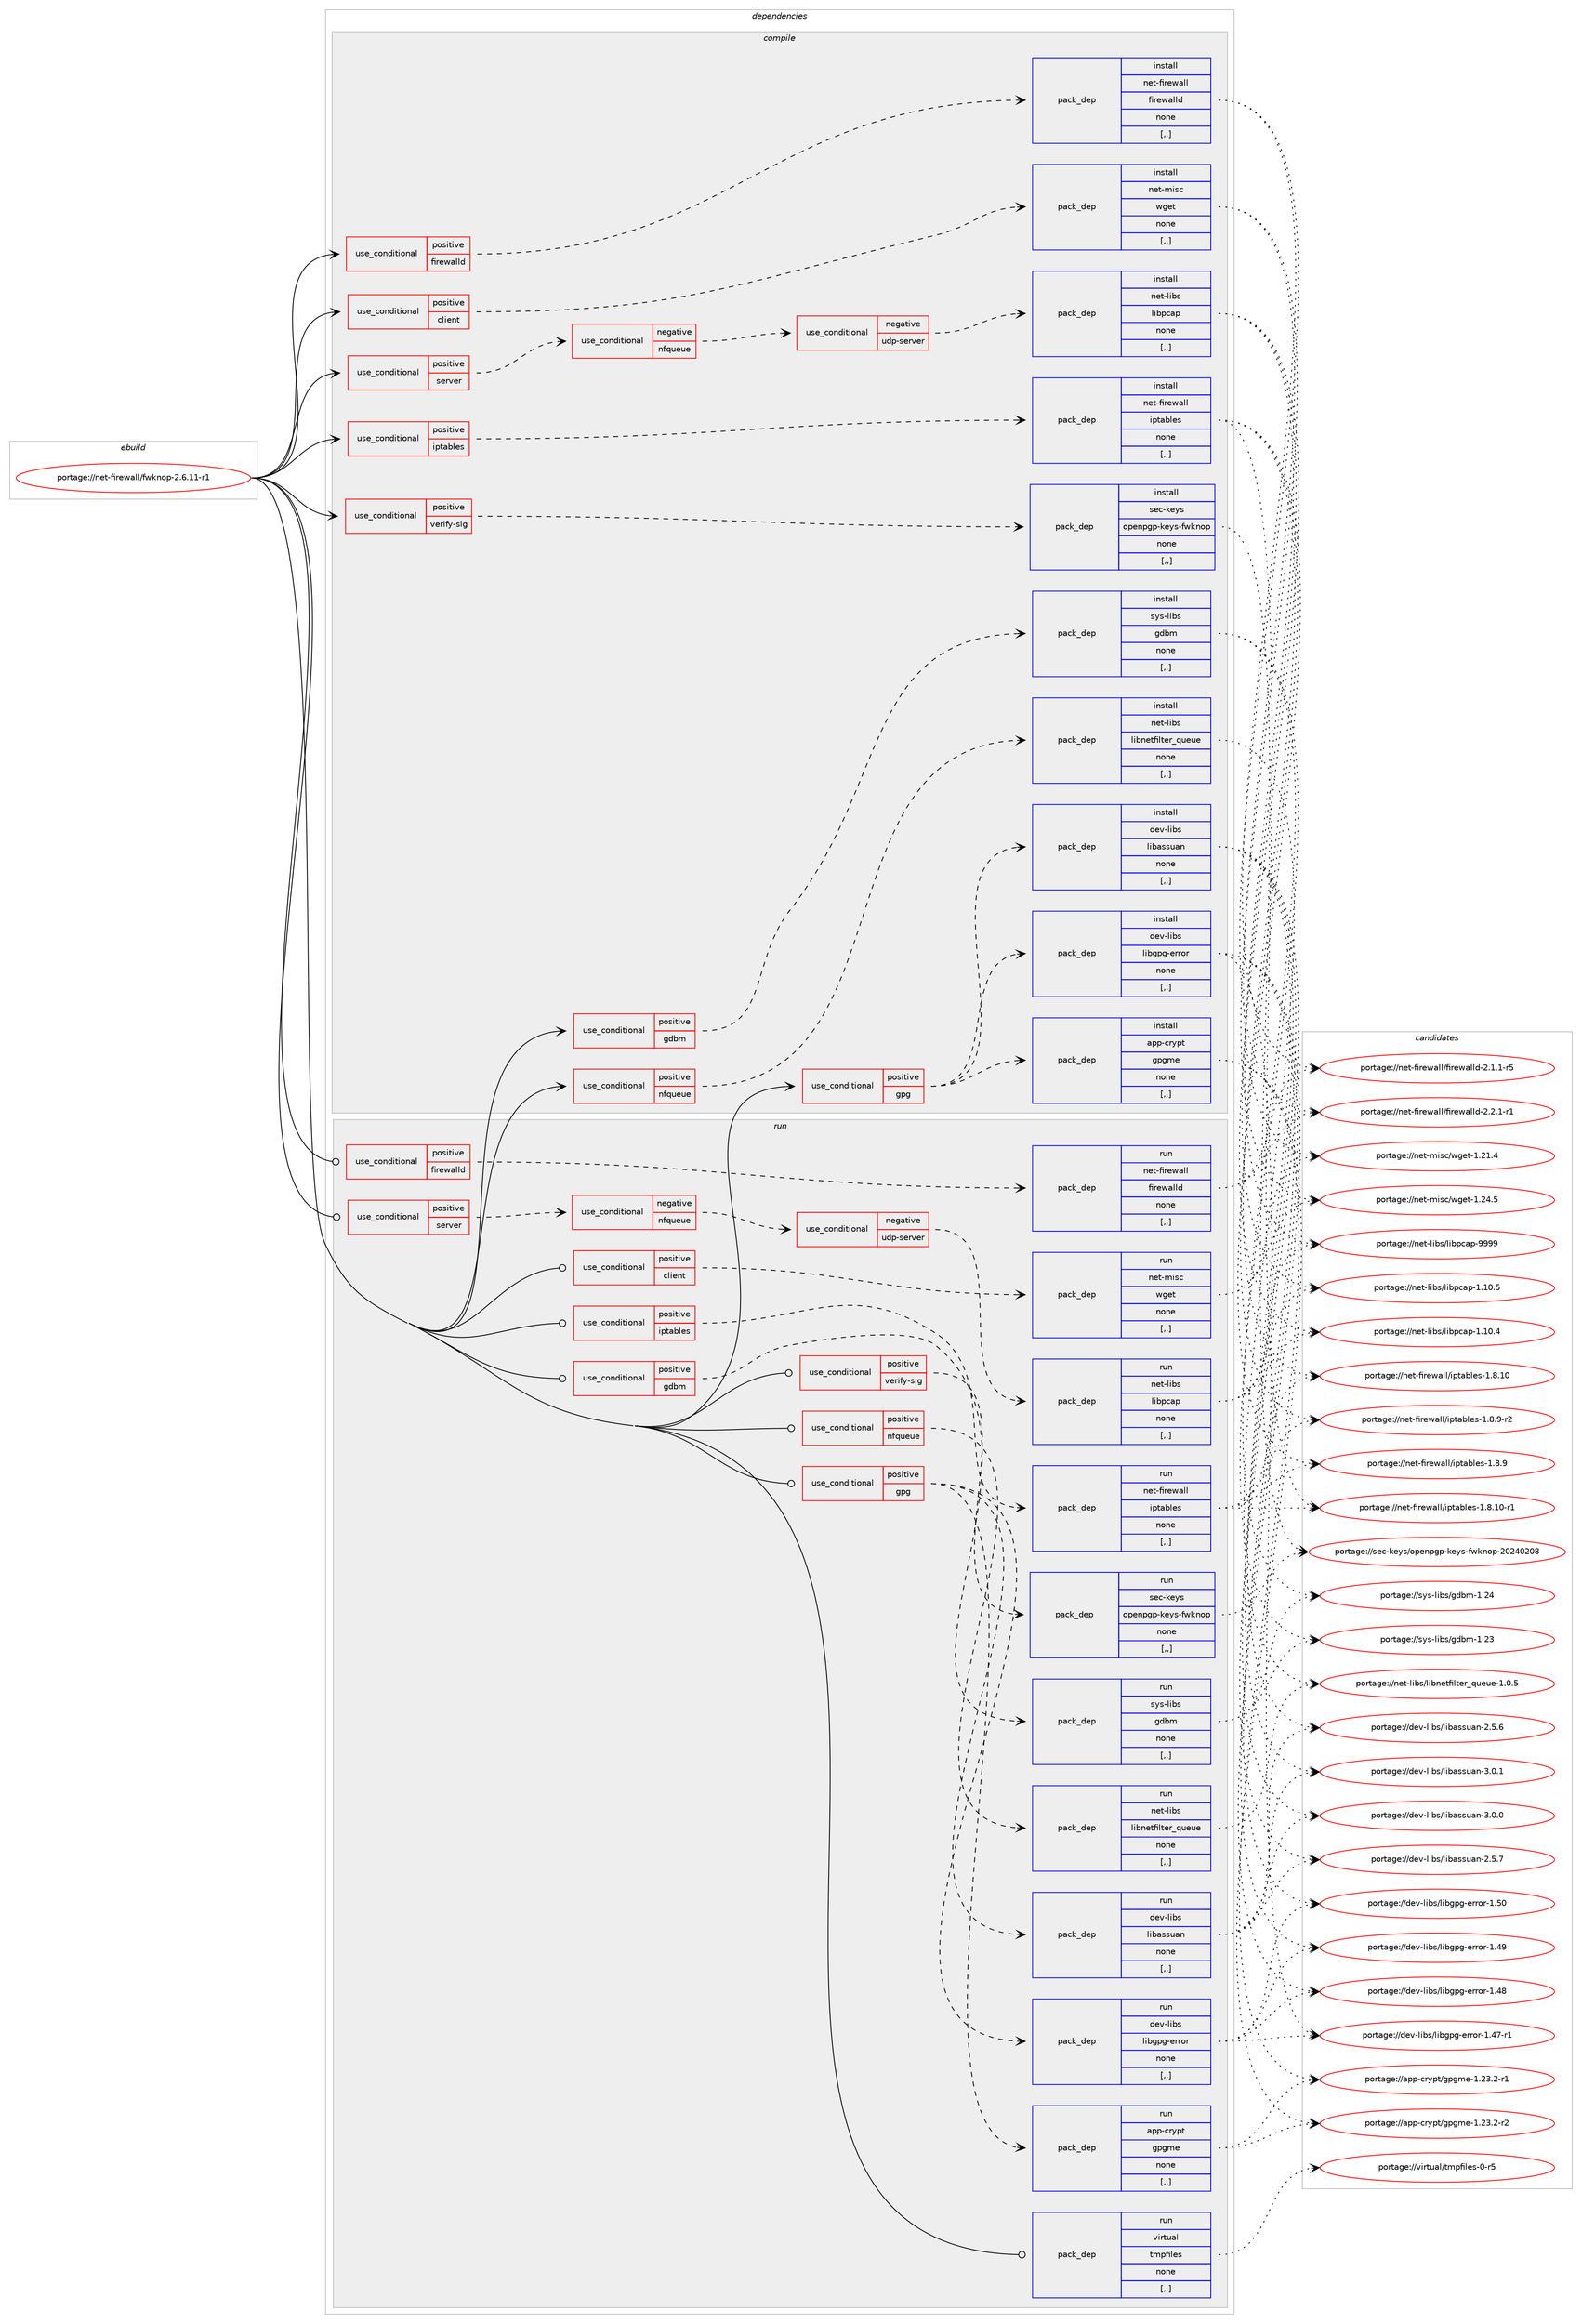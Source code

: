 digraph prolog {

# *************
# Graph options
# *************

newrank=true;
concentrate=true;
compound=true;
graph [rankdir=LR,fontname=Helvetica,fontsize=10,ranksep=1.5];#, ranksep=2.5, nodesep=0.2];
edge  [arrowhead=vee];
node  [fontname=Helvetica,fontsize=10];

# **********
# The ebuild
# **********

subgraph cluster_leftcol {
color=gray;
label=<<i>ebuild</i>>;
id [label="portage://net-firewall/fwknop-2.6.11-r1", color=red, width=4, href="../net-firewall/fwknop-2.6.11-r1.svg"];
}

# ****************
# The dependencies
# ****************

subgraph cluster_midcol {
color=gray;
label=<<i>dependencies</i>>;
subgraph cluster_compile {
fillcolor="#eeeeee";
style=filled;
label=<<i>compile</i>>;
subgraph cond224472 {
dependency859065 [label=<<TABLE BORDER="0" CELLBORDER="1" CELLSPACING="0" CELLPADDING="4"><TR><TD ROWSPAN="3" CELLPADDING="10">use_conditional</TD></TR><TR><TD>positive</TD></TR><TR><TD>client</TD></TR></TABLE>>, shape=none, color=red];
subgraph pack628233 {
dependency859066 [label=<<TABLE BORDER="0" CELLBORDER="1" CELLSPACING="0" CELLPADDING="4" WIDTH="220"><TR><TD ROWSPAN="6" CELLPADDING="30">pack_dep</TD></TR><TR><TD WIDTH="110">install</TD></TR><TR><TD>net-misc</TD></TR><TR><TD>wget</TD></TR><TR><TD>none</TD></TR><TR><TD>[,,]</TD></TR></TABLE>>, shape=none, color=blue];
}
dependency859065:e -> dependency859066:w [weight=20,style="dashed",arrowhead="vee"];
}
id:e -> dependency859065:w [weight=20,style="solid",arrowhead="vee"];
subgraph cond224473 {
dependency859067 [label=<<TABLE BORDER="0" CELLBORDER="1" CELLSPACING="0" CELLPADDING="4"><TR><TD ROWSPAN="3" CELLPADDING="10">use_conditional</TD></TR><TR><TD>positive</TD></TR><TR><TD>firewalld</TD></TR></TABLE>>, shape=none, color=red];
subgraph pack628234 {
dependency859068 [label=<<TABLE BORDER="0" CELLBORDER="1" CELLSPACING="0" CELLPADDING="4" WIDTH="220"><TR><TD ROWSPAN="6" CELLPADDING="30">pack_dep</TD></TR><TR><TD WIDTH="110">install</TD></TR><TR><TD>net-firewall</TD></TR><TR><TD>firewalld</TD></TR><TR><TD>none</TD></TR><TR><TD>[,,]</TD></TR></TABLE>>, shape=none, color=blue];
}
dependency859067:e -> dependency859068:w [weight=20,style="dashed",arrowhead="vee"];
}
id:e -> dependency859067:w [weight=20,style="solid",arrowhead="vee"];
subgraph cond224474 {
dependency859069 [label=<<TABLE BORDER="0" CELLBORDER="1" CELLSPACING="0" CELLPADDING="4"><TR><TD ROWSPAN="3" CELLPADDING="10">use_conditional</TD></TR><TR><TD>positive</TD></TR><TR><TD>gdbm</TD></TR></TABLE>>, shape=none, color=red];
subgraph pack628235 {
dependency859070 [label=<<TABLE BORDER="0" CELLBORDER="1" CELLSPACING="0" CELLPADDING="4" WIDTH="220"><TR><TD ROWSPAN="6" CELLPADDING="30">pack_dep</TD></TR><TR><TD WIDTH="110">install</TD></TR><TR><TD>sys-libs</TD></TR><TR><TD>gdbm</TD></TR><TR><TD>none</TD></TR><TR><TD>[,,]</TD></TR></TABLE>>, shape=none, color=blue];
}
dependency859069:e -> dependency859070:w [weight=20,style="dashed",arrowhead="vee"];
}
id:e -> dependency859069:w [weight=20,style="solid",arrowhead="vee"];
subgraph cond224475 {
dependency859071 [label=<<TABLE BORDER="0" CELLBORDER="1" CELLSPACING="0" CELLPADDING="4"><TR><TD ROWSPAN="3" CELLPADDING="10">use_conditional</TD></TR><TR><TD>positive</TD></TR><TR><TD>gpg</TD></TR></TABLE>>, shape=none, color=red];
subgraph pack628236 {
dependency859072 [label=<<TABLE BORDER="0" CELLBORDER="1" CELLSPACING="0" CELLPADDING="4" WIDTH="220"><TR><TD ROWSPAN="6" CELLPADDING="30">pack_dep</TD></TR><TR><TD WIDTH="110">install</TD></TR><TR><TD>app-crypt</TD></TR><TR><TD>gpgme</TD></TR><TR><TD>none</TD></TR><TR><TD>[,,]</TD></TR></TABLE>>, shape=none, color=blue];
}
dependency859071:e -> dependency859072:w [weight=20,style="dashed",arrowhead="vee"];
subgraph pack628237 {
dependency859073 [label=<<TABLE BORDER="0" CELLBORDER="1" CELLSPACING="0" CELLPADDING="4" WIDTH="220"><TR><TD ROWSPAN="6" CELLPADDING="30">pack_dep</TD></TR><TR><TD WIDTH="110">install</TD></TR><TR><TD>dev-libs</TD></TR><TR><TD>libassuan</TD></TR><TR><TD>none</TD></TR><TR><TD>[,,]</TD></TR></TABLE>>, shape=none, color=blue];
}
dependency859071:e -> dependency859073:w [weight=20,style="dashed",arrowhead="vee"];
subgraph pack628238 {
dependency859074 [label=<<TABLE BORDER="0" CELLBORDER="1" CELLSPACING="0" CELLPADDING="4" WIDTH="220"><TR><TD ROWSPAN="6" CELLPADDING="30">pack_dep</TD></TR><TR><TD WIDTH="110">install</TD></TR><TR><TD>dev-libs</TD></TR><TR><TD>libgpg-error</TD></TR><TR><TD>none</TD></TR><TR><TD>[,,]</TD></TR></TABLE>>, shape=none, color=blue];
}
dependency859071:e -> dependency859074:w [weight=20,style="dashed",arrowhead="vee"];
}
id:e -> dependency859071:w [weight=20,style="solid",arrowhead="vee"];
subgraph cond224476 {
dependency859075 [label=<<TABLE BORDER="0" CELLBORDER="1" CELLSPACING="0" CELLPADDING="4"><TR><TD ROWSPAN="3" CELLPADDING="10">use_conditional</TD></TR><TR><TD>positive</TD></TR><TR><TD>iptables</TD></TR></TABLE>>, shape=none, color=red];
subgraph pack628239 {
dependency859076 [label=<<TABLE BORDER="0" CELLBORDER="1" CELLSPACING="0" CELLPADDING="4" WIDTH="220"><TR><TD ROWSPAN="6" CELLPADDING="30">pack_dep</TD></TR><TR><TD WIDTH="110">install</TD></TR><TR><TD>net-firewall</TD></TR><TR><TD>iptables</TD></TR><TR><TD>none</TD></TR><TR><TD>[,,]</TD></TR></TABLE>>, shape=none, color=blue];
}
dependency859075:e -> dependency859076:w [weight=20,style="dashed",arrowhead="vee"];
}
id:e -> dependency859075:w [weight=20,style="solid",arrowhead="vee"];
subgraph cond224477 {
dependency859077 [label=<<TABLE BORDER="0" CELLBORDER="1" CELLSPACING="0" CELLPADDING="4"><TR><TD ROWSPAN="3" CELLPADDING="10">use_conditional</TD></TR><TR><TD>positive</TD></TR><TR><TD>nfqueue</TD></TR></TABLE>>, shape=none, color=red];
subgraph pack628240 {
dependency859078 [label=<<TABLE BORDER="0" CELLBORDER="1" CELLSPACING="0" CELLPADDING="4" WIDTH="220"><TR><TD ROWSPAN="6" CELLPADDING="30">pack_dep</TD></TR><TR><TD WIDTH="110">install</TD></TR><TR><TD>net-libs</TD></TR><TR><TD>libnetfilter_queue</TD></TR><TR><TD>none</TD></TR><TR><TD>[,,]</TD></TR></TABLE>>, shape=none, color=blue];
}
dependency859077:e -> dependency859078:w [weight=20,style="dashed",arrowhead="vee"];
}
id:e -> dependency859077:w [weight=20,style="solid",arrowhead="vee"];
subgraph cond224478 {
dependency859079 [label=<<TABLE BORDER="0" CELLBORDER="1" CELLSPACING="0" CELLPADDING="4"><TR><TD ROWSPAN="3" CELLPADDING="10">use_conditional</TD></TR><TR><TD>positive</TD></TR><TR><TD>server</TD></TR></TABLE>>, shape=none, color=red];
subgraph cond224479 {
dependency859080 [label=<<TABLE BORDER="0" CELLBORDER="1" CELLSPACING="0" CELLPADDING="4"><TR><TD ROWSPAN="3" CELLPADDING="10">use_conditional</TD></TR><TR><TD>negative</TD></TR><TR><TD>nfqueue</TD></TR></TABLE>>, shape=none, color=red];
subgraph cond224480 {
dependency859081 [label=<<TABLE BORDER="0" CELLBORDER="1" CELLSPACING="0" CELLPADDING="4"><TR><TD ROWSPAN="3" CELLPADDING="10">use_conditional</TD></TR><TR><TD>negative</TD></TR><TR><TD>udp-server</TD></TR></TABLE>>, shape=none, color=red];
subgraph pack628241 {
dependency859082 [label=<<TABLE BORDER="0" CELLBORDER="1" CELLSPACING="0" CELLPADDING="4" WIDTH="220"><TR><TD ROWSPAN="6" CELLPADDING="30">pack_dep</TD></TR><TR><TD WIDTH="110">install</TD></TR><TR><TD>net-libs</TD></TR><TR><TD>libpcap</TD></TR><TR><TD>none</TD></TR><TR><TD>[,,]</TD></TR></TABLE>>, shape=none, color=blue];
}
dependency859081:e -> dependency859082:w [weight=20,style="dashed",arrowhead="vee"];
}
dependency859080:e -> dependency859081:w [weight=20,style="dashed",arrowhead="vee"];
}
dependency859079:e -> dependency859080:w [weight=20,style="dashed",arrowhead="vee"];
}
id:e -> dependency859079:w [weight=20,style="solid",arrowhead="vee"];
subgraph cond224481 {
dependency859083 [label=<<TABLE BORDER="0" CELLBORDER="1" CELLSPACING="0" CELLPADDING="4"><TR><TD ROWSPAN="3" CELLPADDING="10">use_conditional</TD></TR><TR><TD>positive</TD></TR><TR><TD>verify-sig</TD></TR></TABLE>>, shape=none, color=red];
subgraph pack628242 {
dependency859084 [label=<<TABLE BORDER="0" CELLBORDER="1" CELLSPACING="0" CELLPADDING="4" WIDTH="220"><TR><TD ROWSPAN="6" CELLPADDING="30">pack_dep</TD></TR><TR><TD WIDTH="110">install</TD></TR><TR><TD>sec-keys</TD></TR><TR><TD>openpgp-keys-fwknop</TD></TR><TR><TD>none</TD></TR><TR><TD>[,,]</TD></TR></TABLE>>, shape=none, color=blue];
}
dependency859083:e -> dependency859084:w [weight=20,style="dashed",arrowhead="vee"];
}
id:e -> dependency859083:w [weight=20,style="solid",arrowhead="vee"];
}
subgraph cluster_compileandrun {
fillcolor="#eeeeee";
style=filled;
label=<<i>compile and run</i>>;
}
subgraph cluster_run {
fillcolor="#eeeeee";
style=filled;
label=<<i>run</i>>;
subgraph cond224482 {
dependency859085 [label=<<TABLE BORDER="0" CELLBORDER="1" CELLSPACING="0" CELLPADDING="4"><TR><TD ROWSPAN="3" CELLPADDING="10">use_conditional</TD></TR><TR><TD>positive</TD></TR><TR><TD>client</TD></TR></TABLE>>, shape=none, color=red];
subgraph pack628243 {
dependency859086 [label=<<TABLE BORDER="0" CELLBORDER="1" CELLSPACING="0" CELLPADDING="4" WIDTH="220"><TR><TD ROWSPAN="6" CELLPADDING="30">pack_dep</TD></TR><TR><TD WIDTH="110">run</TD></TR><TR><TD>net-misc</TD></TR><TR><TD>wget</TD></TR><TR><TD>none</TD></TR><TR><TD>[,,]</TD></TR></TABLE>>, shape=none, color=blue];
}
dependency859085:e -> dependency859086:w [weight=20,style="dashed",arrowhead="vee"];
}
id:e -> dependency859085:w [weight=20,style="solid",arrowhead="odot"];
subgraph cond224483 {
dependency859087 [label=<<TABLE BORDER="0" CELLBORDER="1" CELLSPACING="0" CELLPADDING="4"><TR><TD ROWSPAN="3" CELLPADDING="10">use_conditional</TD></TR><TR><TD>positive</TD></TR><TR><TD>firewalld</TD></TR></TABLE>>, shape=none, color=red];
subgraph pack628244 {
dependency859088 [label=<<TABLE BORDER="0" CELLBORDER="1" CELLSPACING="0" CELLPADDING="4" WIDTH="220"><TR><TD ROWSPAN="6" CELLPADDING="30">pack_dep</TD></TR><TR><TD WIDTH="110">run</TD></TR><TR><TD>net-firewall</TD></TR><TR><TD>firewalld</TD></TR><TR><TD>none</TD></TR><TR><TD>[,,]</TD></TR></TABLE>>, shape=none, color=blue];
}
dependency859087:e -> dependency859088:w [weight=20,style="dashed",arrowhead="vee"];
}
id:e -> dependency859087:w [weight=20,style="solid",arrowhead="odot"];
subgraph cond224484 {
dependency859089 [label=<<TABLE BORDER="0" CELLBORDER="1" CELLSPACING="0" CELLPADDING="4"><TR><TD ROWSPAN="3" CELLPADDING="10">use_conditional</TD></TR><TR><TD>positive</TD></TR><TR><TD>gdbm</TD></TR></TABLE>>, shape=none, color=red];
subgraph pack628245 {
dependency859090 [label=<<TABLE BORDER="0" CELLBORDER="1" CELLSPACING="0" CELLPADDING="4" WIDTH="220"><TR><TD ROWSPAN="6" CELLPADDING="30">pack_dep</TD></TR><TR><TD WIDTH="110">run</TD></TR><TR><TD>sys-libs</TD></TR><TR><TD>gdbm</TD></TR><TR><TD>none</TD></TR><TR><TD>[,,]</TD></TR></TABLE>>, shape=none, color=blue];
}
dependency859089:e -> dependency859090:w [weight=20,style="dashed",arrowhead="vee"];
}
id:e -> dependency859089:w [weight=20,style="solid",arrowhead="odot"];
subgraph cond224485 {
dependency859091 [label=<<TABLE BORDER="0" CELLBORDER="1" CELLSPACING="0" CELLPADDING="4"><TR><TD ROWSPAN="3" CELLPADDING="10">use_conditional</TD></TR><TR><TD>positive</TD></TR><TR><TD>gpg</TD></TR></TABLE>>, shape=none, color=red];
subgraph pack628246 {
dependency859092 [label=<<TABLE BORDER="0" CELLBORDER="1" CELLSPACING="0" CELLPADDING="4" WIDTH="220"><TR><TD ROWSPAN="6" CELLPADDING="30">pack_dep</TD></TR><TR><TD WIDTH="110">run</TD></TR><TR><TD>app-crypt</TD></TR><TR><TD>gpgme</TD></TR><TR><TD>none</TD></TR><TR><TD>[,,]</TD></TR></TABLE>>, shape=none, color=blue];
}
dependency859091:e -> dependency859092:w [weight=20,style="dashed",arrowhead="vee"];
subgraph pack628247 {
dependency859093 [label=<<TABLE BORDER="0" CELLBORDER="1" CELLSPACING="0" CELLPADDING="4" WIDTH="220"><TR><TD ROWSPAN="6" CELLPADDING="30">pack_dep</TD></TR><TR><TD WIDTH="110">run</TD></TR><TR><TD>dev-libs</TD></TR><TR><TD>libassuan</TD></TR><TR><TD>none</TD></TR><TR><TD>[,,]</TD></TR></TABLE>>, shape=none, color=blue];
}
dependency859091:e -> dependency859093:w [weight=20,style="dashed",arrowhead="vee"];
subgraph pack628248 {
dependency859094 [label=<<TABLE BORDER="0" CELLBORDER="1" CELLSPACING="0" CELLPADDING="4" WIDTH="220"><TR><TD ROWSPAN="6" CELLPADDING="30">pack_dep</TD></TR><TR><TD WIDTH="110">run</TD></TR><TR><TD>dev-libs</TD></TR><TR><TD>libgpg-error</TD></TR><TR><TD>none</TD></TR><TR><TD>[,,]</TD></TR></TABLE>>, shape=none, color=blue];
}
dependency859091:e -> dependency859094:w [weight=20,style="dashed",arrowhead="vee"];
}
id:e -> dependency859091:w [weight=20,style="solid",arrowhead="odot"];
subgraph cond224486 {
dependency859095 [label=<<TABLE BORDER="0" CELLBORDER="1" CELLSPACING="0" CELLPADDING="4"><TR><TD ROWSPAN="3" CELLPADDING="10">use_conditional</TD></TR><TR><TD>positive</TD></TR><TR><TD>iptables</TD></TR></TABLE>>, shape=none, color=red];
subgraph pack628249 {
dependency859096 [label=<<TABLE BORDER="0" CELLBORDER="1" CELLSPACING="0" CELLPADDING="4" WIDTH="220"><TR><TD ROWSPAN="6" CELLPADDING="30">pack_dep</TD></TR><TR><TD WIDTH="110">run</TD></TR><TR><TD>net-firewall</TD></TR><TR><TD>iptables</TD></TR><TR><TD>none</TD></TR><TR><TD>[,,]</TD></TR></TABLE>>, shape=none, color=blue];
}
dependency859095:e -> dependency859096:w [weight=20,style="dashed",arrowhead="vee"];
}
id:e -> dependency859095:w [weight=20,style="solid",arrowhead="odot"];
subgraph cond224487 {
dependency859097 [label=<<TABLE BORDER="0" CELLBORDER="1" CELLSPACING="0" CELLPADDING="4"><TR><TD ROWSPAN="3" CELLPADDING="10">use_conditional</TD></TR><TR><TD>positive</TD></TR><TR><TD>nfqueue</TD></TR></TABLE>>, shape=none, color=red];
subgraph pack628250 {
dependency859098 [label=<<TABLE BORDER="0" CELLBORDER="1" CELLSPACING="0" CELLPADDING="4" WIDTH="220"><TR><TD ROWSPAN="6" CELLPADDING="30">pack_dep</TD></TR><TR><TD WIDTH="110">run</TD></TR><TR><TD>net-libs</TD></TR><TR><TD>libnetfilter_queue</TD></TR><TR><TD>none</TD></TR><TR><TD>[,,]</TD></TR></TABLE>>, shape=none, color=blue];
}
dependency859097:e -> dependency859098:w [weight=20,style="dashed",arrowhead="vee"];
}
id:e -> dependency859097:w [weight=20,style="solid",arrowhead="odot"];
subgraph cond224488 {
dependency859099 [label=<<TABLE BORDER="0" CELLBORDER="1" CELLSPACING="0" CELLPADDING="4"><TR><TD ROWSPAN="3" CELLPADDING="10">use_conditional</TD></TR><TR><TD>positive</TD></TR><TR><TD>server</TD></TR></TABLE>>, shape=none, color=red];
subgraph cond224489 {
dependency859100 [label=<<TABLE BORDER="0" CELLBORDER="1" CELLSPACING="0" CELLPADDING="4"><TR><TD ROWSPAN="3" CELLPADDING="10">use_conditional</TD></TR><TR><TD>negative</TD></TR><TR><TD>nfqueue</TD></TR></TABLE>>, shape=none, color=red];
subgraph cond224490 {
dependency859101 [label=<<TABLE BORDER="0" CELLBORDER="1" CELLSPACING="0" CELLPADDING="4"><TR><TD ROWSPAN="3" CELLPADDING="10">use_conditional</TD></TR><TR><TD>negative</TD></TR><TR><TD>udp-server</TD></TR></TABLE>>, shape=none, color=red];
subgraph pack628251 {
dependency859102 [label=<<TABLE BORDER="0" CELLBORDER="1" CELLSPACING="0" CELLPADDING="4" WIDTH="220"><TR><TD ROWSPAN="6" CELLPADDING="30">pack_dep</TD></TR><TR><TD WIDTH="110">run</TD></TR><TR><TD>net-libs</TD></TR><TR><TD>libpcap</TD></TR><TR><TD>none</TD></TR><TR><TD>[,,]</TD></TR></TABLE>>, shape=none, color=blue];
}
dependency859101:e -> dependency859102:w [weight=20,style="dashed",arrowhead="vee"];
}
dependency859100:e -> dependency859101:w [weight=20,style="dashed",arrowhead="vee"];
}
dependency859099:e -> dependency859100:w [weight=20,style="dashed",arrowhead="vee"];
}
id:e -> dependency859099:w [weight=20,style="solid",arrowhead="odot"];
subgraph cond224491 {
dependency859103 [label=<<TABLE BORDER="0" CELLBORDER="1" CELLSPACING="0" CELLPADDING="4"><TR><TD ROWSPAN="3" CELLPADDING="10">use_conditional</TD></TR><TR><TD>positive</TD></TR><TR><TD>verify-sig</TD></TR></TABLE>>, shape=none, color=red];
subgraph pack628252 {
dependency859104 [label=<<TABLE BORDER="0" CELLBORDER="1" CELLSPACING="0" CELLPADDING="4" WIDTH="220"><TR><TD ROWSPAN="6" CELLPADDING="30">pack_dep</TD></TR><TR><TD WIDTH="110">run</TD></TR><TR><TD>sec-keys</TD></TR><TR><TD>openpgp-keys-fwknop</TD></TR><TR><TD>none</TD></TR><TR><TD>[,,]</TD></TR></TABLE>>, shape=none, color=blue];
}
dependency859103:e -> dependency859104:w [weight=20,style="dashed",arrowhead="vee"];
}
id:e -> dependency859103:w [weight=20,style="solid",arrowhead="odot"];
subgraph pack628253 {
dependency859105 [label=<<TABLE BORDER="0" CELLBORDER="1" CELLSPACING="0" CELLPADDING="4" WIDTH="220"><TR><TD ROWSPAN="6" CELLPADDING="30">pack_dep</TD></TR><TR><TD WIDTH="110">run</TD></TR><TR><TD>virtual</TD></TR><TR><TD>tmpfiles</TD></TR><TR><TD>none</TD></TR><TR><TD>[,,]</TD></TR></TABLE>>, shape=none, color=blue];
}
id:e -> dependency859105:w [weight=20,style="solid",arrowhead="odot"];
}
}

# **************
# The candidates
# **************

subgraph cluster_choices {
rank=same;
color=gray;
label=<<i>candidates</i>>;

subgraph choice628233 {
color=black;
nodesep=1;
choice11010111645109105115994711910310111645494650524653 [label="portage://net-misc/wget-1.24.5", color=red, width=4,href="../net-misc/wget-1.24.5.svg"];
choice11010111645109105115994711910310111645494650494652 [label="portage://net-misc/wget-1.21.4", color=red, width=4,href="../net-misc/wget-1.21.4.svg"];
dependency859066:e -> choice11010111645109105115994711910310111645494650524653:w [style=dotted,weight="100"];
dependency859066:e -> choice11010111645109105115994711910310111645494650494652:w [style=dotted,weight="100"];
}
subgraph choice628234 {
color=black;
nodesep=1;
choice110101116451021051141011199710810847102105114101119971081081004550465046494511449 [label="portage://net-firewall/firewalld-2.2.1-r1", color=red, width=4,href="../net-firewall/firewalld-2.2.1-r1.svg"];
choice110101116451021051141011199710810847102105114101119971081081004550464946494511453 [label="portage://net-firewall/firewalld-2.1.1-r5", color=red, width=4,href="../net-firewall/firewalld-2.1.1-r5.svg"];
dependency859068:e -> choice110101116451021051141011199710810847102105114101119971081081004550465046494511449:w [style=dotted,weight="100"];
dependency859068:e -> choice110101116451021051141011199710810847102105114101119971081081004550464946494511453:w [style=dotted,weight="100"];
}
subgraph choice628235 {
color=black;
nodesep=1;
choice115121115451081059811547103100981094549465052 [label="portage://sys-libs/gdbm-1.24", color=red, width=4,href="../sys-libs/gdbm-1.24.svg"];
choice115121115451081059811547103100981094549465051 [label="portage://sys-libs/gdbm-1.23", color=red, width=4,href="../sys-libs/gdbm-1.23.svg"];
dependency859070:e -> choice115121115451081059811547103100981094549465052:w [style=dotted,weight="100"];
dependency859070:e -> choice115121115451081059811547103100981094549465051:w [style=dotted,weight="100"];
}
subgraph choice628236 {
color=black;
nodesep=1;
choice97112112459911412111211647103112103109101454946505146504511450 [label="portage://app-crypt/gpgme-1.23.2-r2", color=red, width=4,href="../app-crypt/gpgme-1.23.2-r2.svg"];
choice97112112459911412111211647103112103109101454946505146504511449 [label="portage://app-crypt/gpgme-1.23.2-r1", color=red, width=4,href="../app-crypt/gpgme-1.23.2-r1.svg"];
dependency859072:e -> choice97112112459911412111211647103112103109101454946505146504511450:w [style=dotted,weight="100"];
dependency859072:e -> choice97112112459911412111211647103112103109101454946505146504511449:w [style=dotted,weight="100"];
}
subgraph choice628237 {
color=black;
nodesep=1;
choice100101118451081059811547108105989711511511797110455146484649 [label="portage://dev-libs/libassuan-3.0.1", color=red, width=4,href="../dev-libs/libassuan-3.0.1.svg"];
choice100101118451081059811547108105989711511511797110455146484648 [label="portage://dev-libs/libassuan-3.0.0", color=red, width=4,href="../dev-libs/libassuan-3.0.0.svg"];
choice100101118451081059811547108105989711511511797110455046534655 [label="portage://dev-libs/libassuan-2.5.7", color=red, width=4,href="../dev-libs/libassuan-2.5.7.svg"];
choice100101118451081059811547108105989711511511797110455046534654 [label="portage://dev-libs/libassuan-2.5.6", color=red, width=4,href="../dev-libs/libassuan-2.5.6.svg"];
dependency859073:e -> choice100101118451081059811547108105989711511511797110455146484649:w [style=dotted,weight="100"];
dependency859073:e -> choice100101118451081059811547108105989711511511797110455146484648:w [style=dotted,weight="100"];
dependency859073:e -> choice100101118451081059811547108105989711511511797110455046534655:w [style=dotted,weight="100"];
dependency859073:e -> choice100101118451081059811547108105989711511511797110455046534654:w [style=dotted,weight="100"];
}
subgraph choice628238 {
color=black;
nodesep=1;
choice10010111845108105981154710810598103112103451011141141111144549465348 [label="portage://dev-libs/libgpg-error-1.50", color=red, width=4,href="../dev-libs/libgpg-error-1.50.svg"];
choice10010111845108105981154710810598103112103451011141141111144549465257 [label="portage://dev-libs/libgpg-error-1.49", color=red, width=4,href="../dev-libs/libgpg-error-1.49.svg"];
choice10010111845108105981154710810598103112103451011141141111144549465256 [label="portage://dev-libs/libgpg-error-1.48", color=red, width=4,href="../dev-libs/libgpg-error-1.48.svg"];
choice100101118451081059811547108105981031121034510111411411111445494652554511449 [label="portage://dev-libs/libgpg-error-1.47-r1", color=red, width=4,href="../dev-libs/libgpg-error-1.47-r1.svg"];
dependency859074:e -> choice10010111845108105981154710810598103112103451011141141111144549465348:w [style=dotted,weight="100"];
dependency859074:e -> choice10010111845108105981154710810598103112103451011141141111144549465257:w [style=dotted,weight="100"];
dependency859074:e -> choice10010111845108105981154710810598103112103451011141141111144549465256:w [style=dotted,weight="100"];
dependency859074:e -> choice100101118451081059811547108105981031121034510111411411111445494652554511449:w [style=dotted,weight="100"];
}
subgraph choice628239 {
color=black;
nodesep=1;
choice1101011164510210511410111997108108471051121169798108101115454946564649484511449 [label="portage://net-firewall/iptables-1.8.10-r1", color=red, width=4,href="../net-firewall/iptables-1.8.10-r1.svg"];
choice110101116451021051141011199710810847105112116979810810111545494656464948 [label="portage://net-firewall/iptables-1.8.10", color=red, width=4,href="../net-firewall/iptables-1.8.10.svg"];
choice11010111645102105114101119971081084710511211697981081011154549465646574511450 [label="portage://net-firewall/iptables-1.8.9-r2", color=red, width=4,href="../net-firewall/iptables-1.8.9-r2.svg"];
choice1101011164510210511410111997108108471051121169798108101115454946564657 [label="portage://net-firewall/iptables-1.8.9", color=red, width=4,href="../net-firewall/iptables-1.8.9.svg"];
dependency859076:e -> choice1101011164510210511410111997108108471051121169798108101115454946564649484511449:w [style=dotted,weight="100"];
dependency859076:e -> choice110101116451021051141011199710810847105112116979810810111545494656464948:w [style=dotted,weight="100"];
dependency859076:e -> choice11010111645102105114101119971081084710511211697981081011154549465646574511450:w [style=dotted,weight="100"];
dependency859076:e -> choice1101011164510210511410111997108108471051121169798108101115454946564657:w [style=dotted,weight="100"];
}
subgraph choice628240 {
color=black;
nodesep=1;
choice1101011164510810598115471081059811010111610210510811610111495113117101117101454946484653 [label="portage://net-libs/libnetfilter_queue-1.0.5", color=red, width=4,href="../net-libs/libnetfilter_queue-1.0.5.svg"];
dependency859078:e -> choice1101011164510810598115471081059811010111610210510811610111495113117101117101454946484653:w [style=dotted,weight="100"];
}
subgraph choice628241 {
color=black;
nodesep=1;
choice1101011164510810598115471081059811299971124557575757 [label="portage://net-libs/libpcap-9999", color=red, width=4,href="../net-libs/libpcap-9999.svg"];
choice11010111645108105981154710810598112999711245494649484653 [label="portage://net-libs/libpcap-1.10.5", color=red, width=4,href="../net-libs/libpcap-1.10.5.svg"];
choice11010111645108105981154710810598112999711245494649484652 [label="portage://net-libs/libpcap-1.10.4", color=red, width=4,href="../net-libs/libpcap-1.10.4.svg"];
dependency859082:e -> choice1101011164510810598115471081059811299971124557575757:w [style=dotted,weight="100"];
dependency859082:e -> choice11010111645108105981154710810598112999711245494649484653:w [style=dotted,weight="100"];
dependency859082:e -> choice11010111645108105981154710810598112999711245494649484652:w [style=dotted,weight="100"];
}
subgraph choice628242 {
color=black;
nodesep=1;
choice1151019945107101121115471111121011101121031124510710112111545102119107110111112455048505248504856 [label="portage://sec-keys/openpgp-keys-fwknop-20240208", color=red, width=4,href="../sec-keys/openpgp-keys-fwknop-20240208.svg"];
dependency859084:e -> choice1151019945107101121115471111121011101121031124510710112111545102119107110111112455048505248504856:w [style=dotted,weight="100"];
}
subgraph choice628243 {
color=black;
nodesep=1;
choice11010111645109105115994711910310111645494650524653 [label="portage://net-misc/wget-1.24.5", color=red, width=4,href="../net-misc/wget-1.24.5.svg"];
choice11010111645109105115994711910310111645494650494652 [label="portage://net-misc/wget-1.21.4", color=red, width=4,href="../net-misc/wget-1.21.4.svg"];
dependency859086:e -> choice11010111645109105115994711910310111645494650524653:w [style=dotted,weight="100"];
dependency859086:e -> choice11010111645109105115994711910310111645494650494652:w [style=dotted,weight="100"];
}
subgraph choice628244 {
color=black;
nodesep=1;
choice110101116451021051141011199710810847102105114101119971081081004550465046494511449 [label="portage://net-firewall/firewalld-2.2.1-r1", color=red, width=4,href="../net-firewall/firewalld-2.2.1-r1.svg"];
choice110101116451021051141011199710810847102105114101119971081081004550464946494511453 [label="portage://net-firewall/firewalld-2.1.1-r5", color=red, width=4,href="../net-firewall/firewalld-2.1.1-r5.svg"];
dependency859088:e -> choice110101116451021051141011199710810847102105114101119971081081004550465046494511449:w [style=dotted,weight="100"];
dependency859088:e -> choice110101116451021051141011199710810847102105114101119971081081004550464946494511453:w [style=dotted,weight="100"];
}
subgraph choice628245 {
color=black;
nodesep=1;
choice115121115451081059811547103100981094549465052 [label="portage://sys-libs/gdbm-1.24", color=red, width=4,href="../sys-libs/gdbm-1.24.svg"];
choice115121115451081059811547103100981094549465051 [label="portage://sys-libs/gdbm-1.23", color=red, width=4,href="../sys-libs/gdbm-1.23.svg"];
dependency859090:e -> choice115121115451081059811547103100981094549465052:w [style=dotted,weight="100"];
dependency859090:e -> choice115121115451081059811547103100981094549465051:w [style=dotted,weight="100"];
}
subgraph choice628246 {
color=black;
nodesep=1;
choice97112112459911412111211647103112103109101454946505146504511450 [label="portage://app-crypt/gpgme-1.23.2-r2", color=red, width=4,href="../app-crypt/gpgme-1.23.2-r2.svg"];
choice97112112459911412111211647103112103109101454946505146504511449 [label="portage://app-crypt/gpgme-1.23.2-r1", color=red, width=4,href="../app-crypt/gpgme-1.23.2-r1.svg"];
dependency859092:e -> choice97112112459911412111211647103112103109101454946505146504511450:w [style=dotted,weight="100"];
dependency859092:e -> choice97112112459911412111211647103112103109101454946505146504511449:w [style=dotted,weight="100"];
}
subgraph choice628247 {
color=black;
nodesep=1;
choice100101118451081059811547108105989711511511797110455146484649 [label="portage://dev-libs/libassuan-3.0.1", color=red, width=4,href="../dev-libs/libassuan-3.0.1.svg"];
choice100101118451081059811547108105989711511511797110455146484648 [label="portage://dev-libs/libassuan-3.0.0", color=red, width=4,href="../dev-libs/libassuan-3.0.0.svg"];
choice100101118451081059811547108105989711511511797110455046534655 [label="portage://dev-libs/libassuan-2.5.7", color=red, width=4,href="../dev-libs/libassuan-2.5.7.svg"];
choice100101118451081059811547108105989711511511797110455046534654 [label="portage://dev-libs/libassuan-2.5.6", color=red, width=4,href="../dev-libs/libassuan-2.5.6.svg"];
dependency859093:e -> choice100101118451081059811547108105989711511511797110455146484649:w [style=dotted,weight="100"];
dependency859093:e -> choice100101118451081059811547108105989711511511797110455146484648:w [style=dotted,weight="100"];
dependency859093:e -> choice100101118451081059811547108105989711511511797110455046534655:w [style=dotted,weight="100"];
dependency859093:e -> choice100101118451081059811547108105989711511511797110455046534654:w [style=dotted,weight="100"];
}
subgraph choice628248 {
color=black;
nodesep=1;
choice10010111845108105981154710810598103112103451011141141111144549465348 [label="portage://dev-libs/libgpg-error-1.50", color=red, width=4,href="../dev-libs/libgpg-error-1.50.svg"];
choice10010111845108105981154710810598103112103451011141141111144549465257 [label="portage://dev-libs/libgpg-error-1.49", color=red, width=4,href="../dev-libs/libgpg-error-1.49.svg"];
choice10010111845108105981154710810598103112103451011141141111144549465256 [label="portage://dev-libs/libgpg-error-1.48", color=red, width=4,href="../dev-libs/libgpg-error-1.48.svg"];
choice100101118451081059811547108105981031121034510111411411111445494652554511449 [label="portage://dev-libs/libgpg-error-1.47-r1", color=red, width=4,href="../dev-libs/libgpg-error-1.47-r1.svg"];
dependency859094:e -> choice10010111845108105981154710810598103112103451011141141111144549465348:w [style=dotted,weight="100"];
dependency859094:e -> choice10010111845108105981154710810598103112103451011141141111144549465257:w [style=dotted,weight="100"];
dependency859094:e -> choice10010111845108105981154710810598103112103451011141141111144549465256:w [style=dotted,weight="100"];
dependency859094:e -> choice100101118451081059811547108105981031121034510111411411111445494652554511449:w [style=dotted,weight="100"];
}
subgraph choice628249 {
color=black;
nodesep=1;
choice1101011164510210511410111997108108471051121169798108101115454946564649484511449 [label="portage://net-firewall/iptables-1.8.10-r1", color=red, width=4,href="../net-firewall/iptables-1.8.10-r1.svg"];
choice110101116451021051141011199710810847105112116979810810111545494656464948 [label="portage://net-firewall/iptables-1.8.10", color=red, width=4,href="../net-firewall/iptables-1.8.10.svg"];
choice11010111645102105114101119971081084710511211697981081011154549465646574511450 [label="portage://net-firewall/iptables-1.8.9-r2", color=red, width=4,href="../net-firewall/iptables-1.8.9-r2.svg"];
choice1101011164510210511410111997108108471051121169798108101115454946564657 [label="portage://net-firewall/iptables-1.8.9", color=red, width=4,href="../net-firewall/iptables-1.8.9.svg"];
dependency859096:e -> choice1101011164510210511410111997108108471051121169798108101115454946564649484511449:w [style=dotted,weight="100"];
dependency859096:e -> choice110101116451021051141011199710810847105112116979810810111545494656464948:w [style=dotted,weight="100"];
dependency859096:e -> choice11010111645102105114101119971081084710511211697981081011154549465646574511450:w [style=dotted,weight="100"];
dependency859096:e -> choice1101011164510210511410111997108108471051121169798108101115454946564657:w [style=dotted,weight="100"];
}
subgraph choice628250 {
color=black;
nodesep=1;
choice1101011164510810598115471081059811010111610210510811610111495113117101117101454946484653 [label="portage://net-libs/libnetfilter_queue-1.0.5", color=red, width=4,href="../net-libs/libnetfilter_queue-1.0.5.svg"];
dependency859098:e -> choice1101011164510810598115471081059811010111610210510811610111495113117101117101454946484653:w [style=dotted,weight="100"];
}
subgraph choice628251 {
color=black;
nodesep=1;
choice1101011164510810598115471081059811299971124557575757 [label="portage://net-libs/libpcap-9999", color=red, width=4,href="../net-libs/libpcap-9999.svg"];
choice11010111645108105981154710810598112999711245494649484653 [label="portage://net-libs/libpcap-1.10.5", color=red, width=4,href="../net-libs/libpcap-1.10.5.svg"];
choice11010111645108105981154710810598112999711245494649484652 [label="portage://net-libs/libpcap-1.10.4", color=red, width=4,href="../net-libs/libpcap-1.10.4.svg"];
dependency859102:e -> choice1101011164510810598115471081059811299971124557575757:w [style=dotted,weight="100"];
dependency859102:e -> choice11010111645108105981154710810598112999711245494649484653:w [style=dotted,weight="100"];
dependency859102:e -> choice11010111645108105981154710810598112999711245494649484652:w [style=dotted,weight="100"];
}
subgraph choice628252 {
color=black;
nodesep=1;
choice1151019945107101121115471111121011101121031124510710112111545102119107110111112455048505248504856 [label="portage://sec-keys/openpgp-keys-fwknop-20240208", color=red, width=4,href="../sec-keys/openpgp-keys-fwknop-20240208.svg"];
dependency859104:e -> choice1151019945107101121115471111121011101121031124510710112111545102119107110111112455048505248504856:w [style=dotted,weight="100"];
}
subgraph choice628253 {
color=black;
nodesep=1;
choice118105114116117971084711610911210210510810111545484511453 [label="portage://virtual/tmpfiles-0-r5", color=red, width=4,href="../virtual/tmpfiles-0-r5.svg"];
dependency859105:e -> choice118105114116117971084711610911210210510810111545484511453:w [style=dotted,weight="100"];
}
}

}
